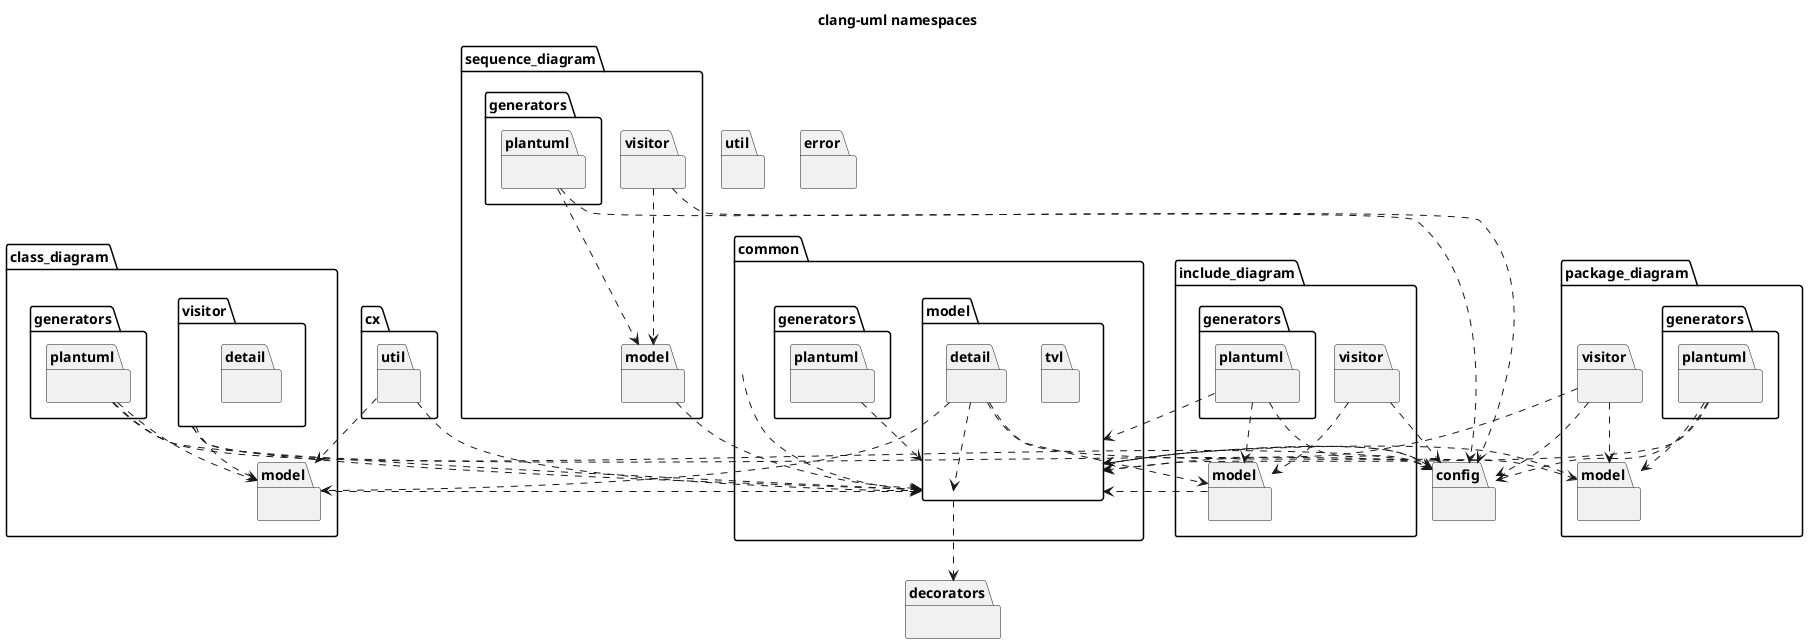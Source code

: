 @startuml
title clang-uml namespaces
package [common] as C_0000316605034920222648 [[https://github.com/bkryza/clang-uml/blob/b3382d8f041665d83d907a47f3dd9f0fd341e837/src/common/model/enums.h#L22{common}]] {
package [model] as C_0000083721806430512831 [[https://github.com/bkryza/clang-uml/blob/b3382d8f041665d83d907a47f3dd9f0fd341e837/src/common/model/enums.h#L22{model}]] {
package [tvl] as C_0000936037314056452055 [[https://github.com/bkryza/clang-uml/blob/b3382d8f041665d83d907a47f3dd9f0fd341e837/src/common/model/tvl.h#L23{tvl}]] {
}
package [detail] as C_0001274949469918086018 [[https://github.com/bkryza/clang-uml/blob/b3382d8f041665d83d907a47f3dd9f0fd341e837/src/common/model/diagram_filter.h#L38{detail}]] {
}
}
package [generators] as C_0001127696046613471321 [[https://github.com/bkryza/clang-uml/blob/b3382d8f041665d83d907a47f3dd9f0fd341e837/src/common/generators/plantuml/generator.h#L33{generators}]] {
package [plantuml] as C_0000111902384185473339 [[https://github.com/bkryza/clang-uml/blob/b3382d8f041665d83d907a47f3dd9f0fd341e837/src/common/generators/plantuml/generator.h#L33{plantuml}]] {
}
}
}
package [decorators] as C_0001358647710369908591 [[https://github.com/bkryza/clang-uml/blob/b3382d8f041665d83d907a47f3dd9f0fd341e837/src/decorators/decorators.h#L28{decorators}]] {
}
package [class_diagram] as C_0002240167036201725606 [[https://github.com/bkryza/clang-uml/blob/b3382d8f041665d83d907a47f3dd9f0fd341e837/src/class_diagram/model/class_element.h#L27{class_diagram}]] {
package [model] as C_0000897124234964432620 [[https://github.com/bkryza/clang-uml/blob/b3382d8f041665d83d907a47f3dd9f0fd341e837/src/class_diagram/model/class_element.h#L27{model}]] {
}
package [visitor] as C_0001862217944346803827 [[https://github.com/bkryza/clang-uml/blob/b3382d8f041665d83d907a47f3dd9f0fd341e837/src/class_diagram/visitor/translation_unit_visitor.h#L34{visitor}]] {
package [detail] as C_0000521537154612789005 [[https://github.com/bkryza/clang-uml/blob/b3382d8f041665d83d907a47f3dd9f0fd341e837/src/class_diagram/visitor/translation_unit_visitor.cc#L44{detail}]] {
}
}
package [generators] as C_0001202809603534656108 [[https://github.com/bkryza/clang-uml/blob/b3382d8f041665d83d907a47f3dd9f0fd341e837/src/class_diagram/generators/plantuml/class_diagram_generator.h#L38{generators}]] {
package [plantuml] as C_0002128240368383142789 [[https://github.com/bkryza/clang-uml/blob/b3382d8f041665d83d907a47f3dd9f0fd341e837/src/class_diagram/generators/plantuml/class_diagram_generator.h#L39{plantuml}]] {
}
}
}
package [util] as C_0000380105997601720363 [[https://github.com/bkryza/clang-uml/blob/b3382d8f041665d83d907a47f3dd9f0fd341e837/src/util/util.h#L31{util}]] {
}
package [cx] as C_0002221095204740698600 [[https://github.com/bkryza/clang-uml/blob/b3382d8f041665d83d907a47f3dd9f0fd341e837/src/cx/util.h#L25{cx}]] {
package [util] as C_0000566634633539170374 [[https://github.com/bkryza/clang-uml/blob/b3382d8f041665d83d907a47f3dd9f0fd341e837/src/cx/util.h#L25{util}]] {
}
}
package [config] as C_0000111389493058790497 [[https://github.com/bkryza/clang-uml/blob/b3382d8f041665d83d907a47f3dd9f0fd341e837/src/config/option.h#L23{config}]] {
}
package [include_diagram] as C_0002289677368446195616 [[https://github.com/bkryza/clang-uml/blob/b3382d8f041665d83d907a47f3dd9f0fd341e837/src/include_diagram/model/diagram.h#L28{include_diagram}]] {
package [model] as C_0000545328881104248214 [[https://github.com/bkryza/clang-uml/blob/b3382d8f041665d83d907a47f3dd9f0fd341e837/src/include_diagram/model/diagram.h#L28{model}]] {
}
package [visitor] as C_0000299757823634161563 [[https://github.com/bkryza/clang-uml/blob/b3382d8f041665d83d907a47f3dd9f0fd341e837/src/include_diagram/visitor/translation_unit_visitor.h#L35{visitor}]] {
}
package [generators] as C_0001148912745423261924 [[https://github.com/bkryza/clang-uml/blob/b3382d8f041665d83d907a47f3dd9f0fd341e837/src/include_diagram/generators/plantuml/include_diagram_generator.h#L36{generators}]] {
package [plantuml] as C_0000274252102389770815 [[https://github.com/bkryza/clang-uml/blob/b3382d8f041665d83d907a47f3dd9f0fd341e837/src/include_diagram/generators/plantuml/include_diagram_generator.h#L37{plantuml}]] {
}
}
}
package [error] as C_0000285917217607590446 [[https://github.com/bkryza/clang-uml/blob/b3382d8f041665d83d907a47f3dd9f0fd341e837/src/util/error.h#L22{error}]] {
}
package [sequence_diagram] as C_0001521862840957629236 [[https://github.com/bkryza/clang-uml/blob/b3382d8f041665d83d907a47f3dd9f0fd341e837/src/sequence_diagram/model/message.h#L25{sequence_diagram}]] {
package [model] as C_0002206969880830639264 [[https://github.com/bkryza/clang-uml/blob/b3382d8f041665d83d907a47f3dd9f0fd341e837/src/sequence_diagram/model/message.h#L25{model}]] {
}
package [visitor] as C_0000351520758190157237 [[https://github.com/bkryza/clang-uml/blob/b3382d8f041665d83d907a47f3dd9f0fd341e837/src/sequence_diagram/visitor/translation_unit_visitor.h#L27{visitor}]] {
}
package [generators] as C_0001816110126439728844 [[https://github.com/bkryza/clang-uml/blob/b3382d8f041665d83d907a47f3dd9f0fd341e837/src/sequence_diagram/generators/plantuml/sequence_diagram_generator.h#L35{generators}]] {
package [plantuml] as C_0000512747459624305096 [[https://github.com/bkryza/clang-uml/blob/b3382d8f041665d83d907a47f3dd9f0fd341e837/src/sequence_diagram/generators/plantuml/sequence_diagram_generator.h#L36{plantuml}]] {
}
}
}
package [package_diagram] as C_0001176715616702819073 [[https://github.com/bkryza/clang-uml/blob/b3382d8f041665d83d907a47f3dd9f0fd341e837/src/package_diagram/model/diagram.h#L26{package_diagram}]] {
package [model] as C_0001569810617781744082 [[https://github.com/bkryza/clang-uml/blob/b3382d8f041665d83d907a47f3dd9f0fd341e837/src/package_diagram/model/diagram.h#L26{model}]] {
}
package [visitor] as C_0000183895282854293183 [[https://github.com/bkryza/clang-uml/blob/b3382d8f041665d83d907a47f3dd9f0fd341e837/src/package_diagram/visitor/translation_unit_visitor.h#L33{visitor}]] {
}
package [generators] as C_0000377372199728063954 [[https://github.com/bkryza/clang-uml/blob/b3382d8f041665d83d907a47f3dd9f0fd341e837/src/package_diagram/generators/plantuml/package_diagram_generator.h#L35{generators}]] {
package [plantuml] as C_0001356326401335373458 [[https://github.com/bkryza/clang-uml/blob/b3382d8f041665d83d907a47f3dd9f0fd341e837/src/package_diagram/generators/plantuml/package_diagram_generator.h#L36{plantuml}]] {
}
}
}
C_0000316605034920222648 ..> C_0000083721806430512831
C_0000083721806430512831 ..> C_0001358647710369908591
C_0000083721806430512831 ..> C_0000111389493058790497
C_0001274949469918086018 ..> C_0000083721806430512831
C_0001274949469918086018 ..> C_0000897124234964432620
C_0001274949469918086018 ..> C_0001569810617781744082
C_0001274949469918086018 ..> C_0000545328881104248214
C_0000111902384185473339 ..> C_0000083721806430512831
C_0000897124234964432620 ..> C_0000083721806430512831
C_0001862217944346803827 ..> C_0000897124234964432620
C_0001862217944346803827 ..> C_0000111389493058790497
C_0001862217944346803827 ..> C_0000083721806430512831
C_0002128240368383142789 ..> C_0000111389493058790497
C_0002128240368383142789 ..> C_0000897124234964432620
C_0002128240368383142789 ..> C_0000083721806430512831
C_0000566634633539170374 ..> C_0000083721806430512831
C_0000566634633539170374 ..> C_0000897124234964432620
C_0000111389493058790497 ..> C_0000083721806430512831
C_0000545328881104248214 ..> C_0000083721806430512831
C_0000299757823634161563 ..> C_0000545328881104248214
C_0000299757823634161563 ..> C_0000111389493058790497
C_0000274252102389770815 ..> C_0000111389493058790497
C_0000274252102389770815 ..> C_0000545328881104248214
C_0000274252102389770815 ..> C_0000083721806430512831
C_0002206969880830639264 ..> C_0000083721806430512831
C_0000351520758190157237 ..> C_0002206969880830639264
C_0000351520758190157237 ..> C_0000111389493058790497
C_0000512747459624305096 ..> C_0000111389493058790497
C_0000512747459624305096 ..> C_0002206969880830639264
C_0001569810617781744082 ..> C_0000083721806430512831
C_0000183895282854293183 ..> C_0001569810617781744082
C_0000183895282854293183 ..> C_0000111389493058790497
C_0000183895282854293183 ..> C_0000083721806430512831
C_0001356326401335373458 ..> C_0000111389493058790497
C_0001356326401335373458 ..> C_0001569810617781744082
C_0001356326401335373458 ..> C_0000083721806430512831
@enduml
